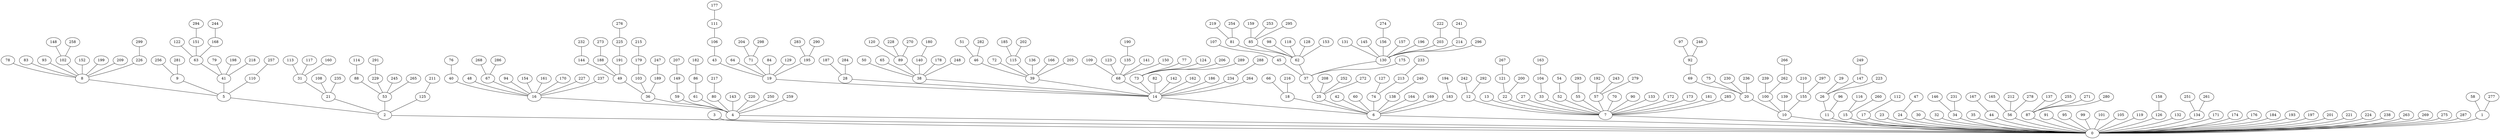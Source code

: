 graph G {
	1 -- 0;
	2 -- 0;
	3 -- 0;
	4 -- 0;
	5 -- 2;
	6 -- 0;
	7 -- 0;
	8 -- 5;
	9 -- 5;
	10 -- 0;
	11 -- 0;
	12 -- 7;
	13 -- 7;
	14 -- 6;
	15 -- 0;
	16 -- 4;
	17 -- 0;
	18 -- 6;
	19 -- 14;
	20 -- 10;
	21 -- 2;
	22 -- 7;
	23 -- 0;
	24 -- 0;
	25 -- 6;
	26 -- 11;
	27 -- 7;
	28 -- 14;
	29 -- 26;
	30 -- 0;
	31 -- 21;
	32 -- 0;
	33 -- 7;
	34 -- 0;
	35 -- 0;
	36 -- 4;
	37 -- 25;
	38 -- 14;
	39 -- 14;
	40 -- 16;
	41 -- 5;
	42 -- 6;
	43 -- 19;
	44 -- 0;
	45 -- 37;
	46 -- 39;
	47 -- 24;
	48 -- 16;
	49 -- 36;
	50 -- 38;
	51 -- 46;
	52 -- 7;
	53 -- 2;
	54 -- 52;
	55 -- 7;
	56 -- 0;
	57 -- 7;
	58 -- 1;
	59 -- 4;
	60 -- 6;
	61 -- 4;
	62 -- 37;
	63 -- 41;
	64 -- 19;
	65 -- 38;
	66 -- 18;
	67 -- 16;
	68 -- 14;
	69 -- 20;
	70 -- 7;
	71 -- 19;
	72 -- 39;
	73 -- 14;
	74 -- 6;
	75 -- 20;
	76 -- 40;
	77 -- 73;
	78 -- 8;
	79 -- 41;
	80 -- 4;
	81 -- 62;
	82 -- 14;
	83 -- 8;
	84 -- 19;
	85 -- 62;
	86 -- 61;
	87 -- 0;
	88 -- 53;
	89 -- 38;
	90 -- 7;
	91 -- 0;
	92 -- 69;
	93 -- 8;
	94 -- 16;
	95 -- 0;
	96 -- 11;
	97 -- 92;
	98 -- 62;
	99 -- 0;
	100 -- 10;
	101 -- 0;
	102 -- 8;
	103 -- 36;
	104 -- 33;
	105 -- 0;
	106 -- 43;
	107 -- 45;
	108 -- 21;
	109 -- 68;
	110 -- 5;
	111 -- 106;
	112 -- 17;
	113 -- 31;
	114 -- 88;
	115 -- 39;
	116 -- 15;
	117 -- 31;
	118 -- 62;
	119 -- 0;
	120 -- 89;
	121 -- 22;
	122 -- 63;
	123 -- 68;
	124 -- 73;
	125 -- 2;
	126 -- 0;
	127 -- 74;
	128 -- 62;
	129 -- 19;
	130 -- 37;
	131 -- 130;
	132 -- 0;
	133 -- 7;
	134 -- 0;
	135 -- 68;
	136 -- 39;
	137 -- 87;
	138 -- 6;
	139 -- 10;
	140 -- 38;
	141 -- 68;
	142 -- 14;
	143 -- 4;
	144 -- 49;
	145 -- 130;
	146 -- 34;
	147 -- 26;
	148 -- 102;
	149 -- 59;
	150 -- 68;
	151 -- 63;
	152 -- 8;
	153 -- 62;
	154 -- 16;
	155 -- 10;
	156 -- 130;
	157 -- 130;
	158 -- 126;
	159 -- 85;
	160 -- 31;
	161 -- 16;
	162 -- 14;
	163 -- 104;
	164 -- 6;
	165 -- 56;
	166 -- 39;
	167 -- 44;
	168 -- 63;
	169 -- 6;
	170 -- 16;
	171 -- 0;
	172 -- 7;
	173 -- 7;
	174 -- 0;
	175 -- 37;
	176 -- 0;
	177 -- 111;
	178 -- 38;
	179 -- 103;
	180 -- 140;
	181 -- 7;
	182 -- 86;
	183 -- 6;
	184 -- 0;
	185 -- 115;
	186 -- 14;
	187 -- 28;
	188 -- 49;
	189 -- 36;
	190 -- 135;
	191 -- 49;
	192 -- 57;
	193 -- 0;
	194 -- 183;
	195 -- 19;
	196 -- 130;
	197 -- 0;
	198 -- 41;
	199 -- 8;
	200 -- 22;
	201 -- 0;
	202 -- 115;
	203 -- 130;
	204 -- 71;
	205 -- 39;
	206 -- 73;
	207 -- 149;
	208 -- 25;
	209 -- 8;
	210 -- 155;
	211 -- 125;
	212 -- 56;
	213 -- 74;
	214 -- 130;
	215 -- 179;
	216 -- 18;
	217 -- 80;
	218 -- 41;
	219 -- 81;
	220 -- 4;
	221 -- 0;
	222 -- 203;
	223 -- 26;
	224 -- 0;
	225 -- 191;
	226 -- 8;
	227 -- 16;
	228 -- 89;
	229 -- 53;
	230 -- 20;
	231 -- 34;
	232 -- 144;
	233 -- 213;
	234 -- 14;
	235 -- 21;
	236 -- 20;
	237 -- 16;
	238 -- 0;
	239 -- 100;
	240 -- 138;
	241 -- 214;
	242 -- 12;
	243 -- 57;
	244 -- 168;
	245 -- 53;
	246 -- 92;
	247 -- 189;
	248 -- 38;
	249 -- 147;
	250 -- 4;
	251 -- 134;
	252 -- 25;
	253 -- 85;
	254 -- 81;
	255 -- 87;
	256 -- 9;
	257 -- 110;
	258 -- 102;
	259 -- 4;
	260 -- 15;
	261 -- 134;
	262 -- 100;
	263 -- 0;
	264 -- 14;
	265 -- 53;
	266 -- 262;
	267 -- 121;
	268 -- 67;
	269 -- 0;
	270 -- 89;
	271 -- 87;
	272 -- 25;
	273 -- 188;
	274 -- 156;
	275 -- 0;
	276 -- 225;
	277 -- 1;
	278 -- 56;
	279 -- 57;
	280 -- 87;
	281 -- 9;
	282 -- 46;
	283 -- 195;
	284 -- 28;
	285 -- 7;
	286 -- 67;
	287 -- 0;
	288 -- 234;
	289 -- 73;
	290 -- 195;
	291 -- 229;
	292 -- 12;
	293 -- 55;
	294 -- 151;
	295 -- 85;
	296 -- 130;
	297 -- 155;
	298 -- 71;
	299 -- 226;
}
